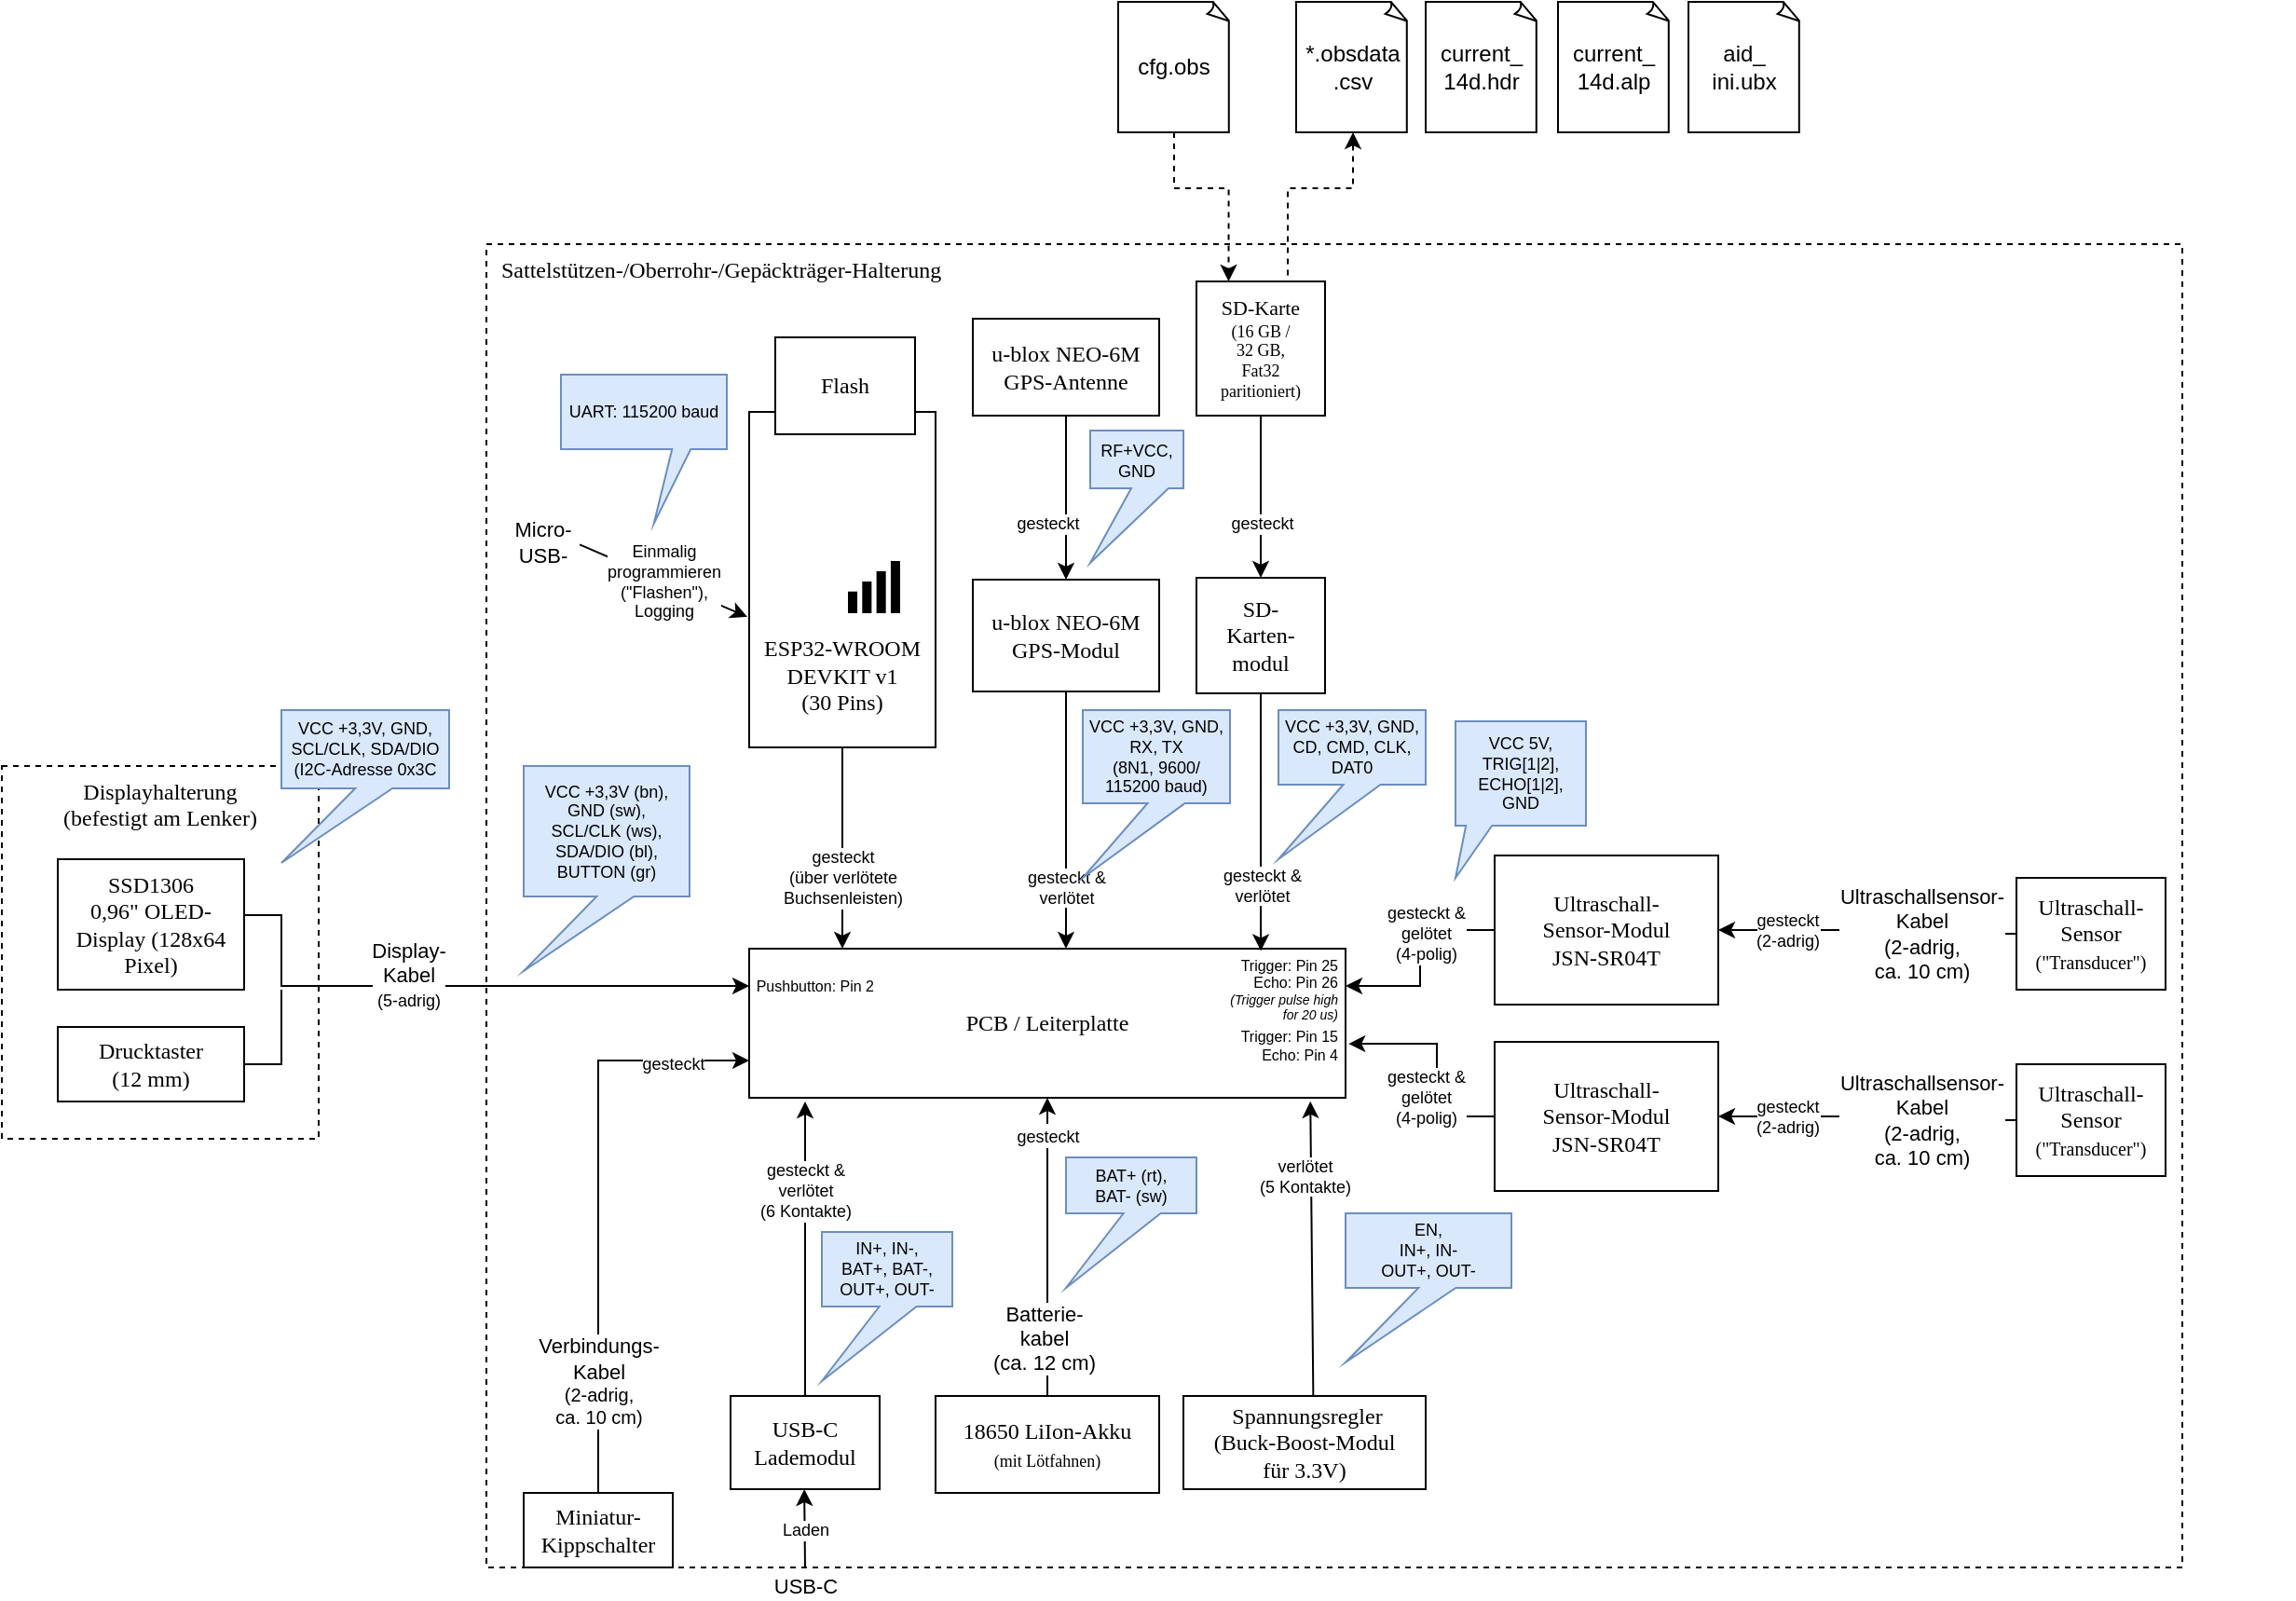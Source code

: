 <mxfile version="21.1.4" type="device">
  <diagram name="Page-1" id="099fd60b-425b-db50-ffb0-6b813814b670">
    <mxGraphModel dx="1652" dy="698" grid="1" gridSize="10" guides="1" tooltips="1" connect="1" arrows="1" fold="1" page="1" pageScale="1" pageWidth="850" pageHeight="1100" background="none" math="0" shadow="0">
      <root>
        <mxCell id="0" />
        <mxCell id="1" parent="0" />
        <mxCell id="N1MFwH7wDIW05yjoSQwV-2" value="&amp;nbsp; Sattelstützen-/Oberrohr-/Gepäckträger-Halterung" style="shape=rect;dashed=1;shadow=0;html=1;whiteSpace=wrap;rounded=0;comic=0;labelBackgroundColor=none;strokeWidth=1;fontFamily=Verdana;fontSize=12;lign=center;verticalAlign=top;align=left;" parent="1" vertex="1">
          <mxGeometry x="270" y="290" width="910" height="710" as="geometry" />
        </mxCell>
        <mxCell id="N1MFwH7wDIW05yjoSQwV-1" value="&lt;div&gt;Displayhalterung&lt;/div&gt;(befestigt am Lenker)" style="shape=rect;dashed=1;shadow=0;html=1;whiteSpace=wrap;rounded=0;comic=0;labelBackgroundColor=none;strokeWidth=1;fontFamily=Verdana;fontSize=12;lign=center;verticalAlign=top;" parent="1" vertex="1">
          <mxGeometry x="10" y="570" width="170" height="200" as="geometry" />
        </mxCell>
        <mxCell id="Hk1pOz01scGn2R-db6mu-2" value="&lt;div style=&quot;font-size: 9px;&quot;&gt;&lt;font style=&quot;font-size: 11px;&quot;&gt;SD-Karte&lt;/font&gt;&lt;br&gt;&lt;font style=&quot;font-size: 9px;&quot;&gt;(16 GB / &lt;br&gt;&lt;/font&gt;&lt;/div&gt;&lt;div style=&quot;font-size: 9px;&quot;&gt;&lt;font style=&quot;font-size: 9px;&quot;&gt;32 GB,&lt;/font&gt;&lt;/div&gt;&lt;div style=&quot;font-size: 9px;&quot;&gt;Fat32 &lt;br&gt;&lt;/div&gt;&lt;div style=&quot;font-size: 9px;&quot;&gt;paritioniert)&lt;br&gt;&lt;/div&gt;" style="shape=rect;dashed=0;shadow=0;html=1;whiteSpace=wrap;rounded=0;comic=0;labelBackgroundColor=none;strokeWidth=1;fontFamily=Verdana;fontSize=12;lign=center;" parent="1" vertex="1">
          <mxGeometry x="651" y="310" width="69" height="72" as="geometry" />
        </mxCell>
        <mxCell id="Hk1pOz01scGn2R-db6mu-3" value="&lt;div&gt;u-blox NEO-6M&lt;/div&gt;&lt;div&gt;GPS-Modul&lt;/div&gt;" style="shape=rect;dashed=0;shadow=0;html=1;whiteSpace=wrap;rounded=0;comic=0;labelBackgroundColor=none;strokeWidth=1;fontFamily=Verdana;fontSize=12;lign=center;" parent="1" vertex="1">
          <mxGeometry x="531" y="470" width="100" height="60" as="geometry" />
        </mxCell>
        <mxCell id="Hk1pOz01scGn2R-db6mu-4" value="&lt;div&gt;Ultraschall-&lt;/div&gt;&lt;div&gt;Sensor-Modul &lt;br&gt;&lt;/div&gt;&lt;div&gt;JSN-SR04T&lt;/div&gt;" style="shape=rect;dashed=0;shadow=0;html=1;whiteSpace=wrap;rounded=0;comic=0;labelBackgroundColor=none;strokeWidth=1;fontFamily=Verdana;fontSize=12;lign=center;" parent="1" vertex="1">
          <mxGeometry x="811" y="618" width="120" height="80" as="geometry" />
        </mxCell>
        <mxCell id="Hk1pOz01scGn2R-db6mu-5" value="SSD1306&lt;span class=&quot;pl-s&quot;&gt;&lt;/span&gt;&lt;div&gt;0,96&quot; OLED-Display (128x64 Pixel)&lt;br&gt;&lt;/div&gt;" style="shape=rect;dashed=0;shadow=0;html=1;whiteSpace=wrap;rounded=0;comic=0;labelBackgroundColor=none;strokeWidth=1;fontFamily=Verdana;fontSize=12;lign=center;" parent="1" vertex="1">
          <mxGeometry x="40" y="620" width="100" height="70" as="geometry" />
        </mxCell>
        <mxCell id="Hk1pOz01scGn2R-db6mu-7" value="&lt;div&gt;SD-&lt;/div&gt;&lt;div&gt;Karten-&lt;/div&gt;&lt;div&gt;modul&lt;/div&gt;" style="shape=rect;dashed=0;shadow=0;html=1;whiteSpace=wrap;rounded=0;comic=0;labelBackgroundColor=none;strokeWidth=1;fontFamily=Verdana;fontSize=12;lign=center;" parent="1" vertex="1">
          <mxGeometry x="651" y="469" width="69" height="62" as="geometry" />
        </mxCell>
        <mxCell id="Hk1pOz01scGn2R-db6mu-47" style="edgeStyle=orthogonalEdgeStyle;rounded=0;orthogonalLoop=1;jettySize=auto;html=1;entryX=0.5;entryY=1;entryDx=0;entryDy=0;fontSize=11;startArrow=none;startFill=0;endArrow=classic;endFill=1;" parent="1" source="Hk1pOz01scGn2R-db6mu-10" target="Hk1pOz01scGn2R-db6mu-15" edge="1">
          <mxGeometry relative="1" as="geometry" />
        </mxCell>
        <mxCell id="Hk1pOz01scGn2R-db6mu-48" value="&lt;font style=&quot;font-size: 9px;&quot;&gt;gesteckt&lt;/font&gt;" style="edgeLabel;html=1;align=center;verticalAlign=middle;resizable=0;points=[];fontSize=11;" parent="Hk1pOz01scGn2R-db6mu-47" vertex="1" connectable="0">
          <mxGeometry x="0.763" y="1" relative="1" as="geometry">
            <mxPoint x="1" y="1" as="offset" />
          </mxGeometry>
        </mxCell>
        <mxCell id="Hk1pOz01scGn2R-db6mu-49" value="&lt;div style=&quot;font-size: 11px;&quot;&gt;&lt;font style=&quot;font-size: 11px;&quot;&gt;Batterie-&lt;/font&gt;&lt;/div&gt;&lt;div style=&quot;font-size: 11px;&quot;&gt;&lt;font style=&quot;font-size: 11px;&quot;&gt;kabel&lt;/font&gt;&lt;br&gt;&lt;/div&gt;&lt;div style=&quot;font-size: 11px;&quot;&gt;(ca. 12 cm)&lt;/div&gt;" style="edgeLabel;html=1;align=center;verticalAlign=middle;resizable=0;points=[];fontSize=9;" parent="Hk1pOz01scGn2R-db6mu-47" vertex="1" connectable="0">
          <mxGeometry x="-0.561" y="2" relative="1" as="geometry">
            <mxPoint y="4" as="offset" />
          </mxGeometry>
        </mxCell>
        <mxCell id="Hk1pOz01scGn2R-db6mu-10" value="&lt;div&gt;18650 LiIon-Akku&lt;/div&gt;&lt;div&gt;&lt;font style=&quot;font-size: 9px;&quot;&gt;(mit Lötfahnen)&lt;/font&gt;&lt;/div&gt;" style="shape=rect;dashed=0;shadow=0;html=1;whiteSpace=wrap;rounded=0;comic=0;labelBackgroundColor=none;strokeWidth=1;fontFamily=Verdana;fontSize=12;lign=center;" parent="1" vertex="1">
          <mxGeometry x="511" y="908" width="120" height="52" as="geometry" />
        </mxCell>
        <mxCell id="Hk1pOz01scGn2R-db6mu-11" value="&lt;div&gt;&lt;div&gt;Ultraschall-&lt;/div&gt;Sensor-Modul &lt;br&gt;&lt;/div&gt;&lt;div&gt;JSN-SR04T&lt;/div&gt;" style="shape=rect;dashed=0;shadow=0;html=1;whiteSpace=wrap;rounded=0;comic=0;labelBackgroundColor=none;strokeWidth=1;fontFamily=Verdana;fontSize=12;lign=center;" parent="1" vertex="1">
          <mxGeometry x="811" y="718" width="120" height="80" as="geometry" />
        </mxCell>
        <mxCell id="Hk1pOz01scGn2R-db6mu-36" style="edgeStyle=orthogonalEdgeStyle;rounded=0;orthogonalLoop=1;jettySize=auto;html=1;entryX=0;entryY=0.75;entryDx=0;entryDy=0;fontSize=9;startArrow=none;startFill=0;endArrow=classic;endFill=1;exitX=0.5;exitY=0;exitDx=0;exitDy=0;" parent="1" source="Hk1pOz01scGn2R-db6mu-14" target="Hk1pOz01scGn2R-db6mu-15" edge="1">
          <mxGeometry relative="1" as="geometry">
            <mxPoint x="351" y="908" as="sourcePoint" />
            <Array as="points">
              <mxPoint x="330" y="728" />
            </Array>
          </mxGeometry>
        </mxCell>
        <mxCell id="Hk1pOz01scGn2R-db6mu-37" value="gesteckt" style="edgeLabel;html=1;align=center;verticalAlign=middle;resizable=0;points=[];fontSize=9;" parent="Hk1pOz01scGn2R-db6mu-36" vertex="1" connectable="0">
          <mxGeometry x="0.515" y="1" relative="1" as="geometry">
            <mxPoint x="35" y="3" as="offset" />
          </mxGeometry>
        </mxCell>
        <mxCell id="Hk1pOz01scGn2R-db6mu-38" value="&lt;div style=&quot;font-size: 11px;&quot;&gt;Verbindungs-&lt;/div&gt;&lt;div style=&quot;font-size: 11px;&quot;&gt;Kabel&lt;/div&gt;&lt;div style=&quot;font-size: 10px;&quot;&gt;&lt;font style=&quot;font-size: 10px;&quot;&gt;(2-adrig,&lt;/font&gt;&lt;/div&gt;&lt;div style=&quot;font-size: 10px;&quot;&gt;&lt;font style=&quot;font-size: 10px;&quot;&gt;ca. 10 cm)&lt;/font&gt;&lt;/div&gt;" style="edgeLabel;html=1;align=center;verticalAlign=middle;resizable=0;points=[];fontSize=11;" parent="Hk1pOz01scGn2R-db6mu-36" vertex="1" connectable="0">
          <mxGeometry x="-0.517" y="-2" relative="1" as="geometry">
            <mxPoint x="-2" y="15" as="offset" />
          </mxGeometry>
        </mxCell>
        <mxCell id="Hk1pOz01scGn2R-db6mu-12" value="&lt;div&gt;Drucktaster&lt;/div&gt;&lt;div&gt;(12 mm)&lt;br&gt;&lt;/div&gt;" style="shape=rect;dashed=0;shadow=0;html=1;whiteSpace=wrap;rounded=0;comic=0;labelBackgroundColor=none;strokeWidth=1;fontFamily=Verdana;fontSize=12;lign=center;" parent="1" vertex="1">
          <mxGeometry x="40" y="710" width="100" height="40" as="geometry" />
        </mxCell>
        <mxCell id="Hk1pOz01scGn2R-db6mu-15" value="PCB / Leiterplatte" style="shape=rect;dashed=0;shadow=0;html=1;whiteSpace=wrap;rounded=0;comic=0;labelBackgroundColor=none;strokeWidth=1;fontFamily=Verdana;fontSize=12;lign=center;verticalAlign=middle;" parent="1" vertex="1">
          <mxGeometry x="411" y="668" width="320" height="80" as="geometry" />
        </mxCell>
        <mxCell id="Hk1pOz01scGn2R-db6mu-14" value="&lt;div&gt;Miniatur-&lt;/div&gt;&lt;div&gt;Kippschalter&lt;br&gt;&lt;/div&gt;" style="shape=rect;dashed=0;shadow=0;html=1;whiteSpace=wrap;rounded=0;comic=0;labelBackgroundColor=none;strokeWidth=1;fontFamily=Verdana;fontSize=12;lign=center;" parent="1" vertex="1">
          <mxGeometry x="290" y="960" width="80" height="40" as="geometry" />
        </mxCell>
        <mxCell id="Hk1pOz01scGn2R-db6mu-1" value="ESP32-WROOM DEVKIT v1&lt;br&gt;&lt;div&gt;(30 Pins)&lt;/div&gt;&lt;div&gt;&lt;br&gt;&lt;/div&gt;" style="shape=rect;dashed=0;shadow=0;html=1;whiteSpace=wrap;rounded=0;comic=0;labelBackgroundColor=none;strokeWidth=1;fontFamily=Verdana;fontSize=12;lign=center;verticalAlign=bottom;" parent="1" vertex="1">
          <mxGeometry x="411" y="380" width="100" height="180" as="geometry" />
        </mxCell>
        <mxCell id="Hk1pOz01scGn2R-db6mu-6" value="USB-C Lademodul" style="shape=rect;dashed=0;shadow=0;html=1;whiteSpace=wrap;rounded=0;comic=0;labelBackgroundColor=none;strokeWidth=1;fontFamily=Verdana;fontSize=12;lign=center;" parent="1" vertex="1">
          <mxGeometry x="401" y="908" width="80" height="50" as="geometry" />
        </mxCell>
        <mxCell id="Hk1pOz01scGn2R-db6mu-9" value="&lt;div&gt;&amp;nbsp;Spannungsregler&lt;/div&gt;&lt;div&gt;(Buck-Boost-Modul &lt;br&gt;&lt;/div&gt;&lt;div&gt;für 3.3V)&lt;/div&gt;" style="shape=rect;dashed=0;shadow=0;html=1;whiteSpace=wrap;rounded=0;comic=0;labelBackgroundColor=none;strokeWidth=1;fontFamily=Verdana;fontSize=12;lign=center;" parent="1" vertex="1">
          <mxGeometry x="644" y="908" width="130" height="50" as="geometry" />
        </mxCell>
        <mxCell id="Hk1pOz01scGn2R-db6mu-20" value="" style="endArrow=none;startArrow=classic;html=1;rounded=0;entryX=0.5;entryY=1;entryDx=0;entryDy=0;startFill=1;endFill=0;" parent="1" target="Hk1pOz01scGn2R-db6mu-1" edge="1">
          <mxGeometry width="50" height="50" relative="1" as="geometry">
            <mxPoint x="461" y="668" as="sourcePoint" />
            <mxPoint x="591" y="698" as="targetPoint" />
          </mxGeometry>
        </mxCell>
        <mxCell id="Hk1pOz01scGn2R-db6mu-21" value="&lt;div&gt;gesteckt&lt;/div&gt;&lt;div&gt;(über verlötete &lt;br&gt;&lt;/div&gt;&lt;div&gt;Buchsenleisten)&lt;/div&gt;" style="edgeLabel;html=1;align=center;verticalAlign=middle;resizable=0;points=[];fontSize=9;" parent="Hk1pOz01scGn2R-db6mu-20" vertex="1" connectable="0">
          <mxGeometry x="0.15" y="-1" relative="1" as="geometry">
            <mxPoint x="-1" y="24" as="offset" />
          </mxGeometry>
        </mxCell>
        <mxCell id="Hk1pOz01scGn2R-db6mu-24" value="" style="endArrow=none;startArrow=classic;html=1;rounded=0;entryX=0.5;entryY=0;entryDx=0;entryDy=0;startFill=1;endFill=0;" parent="1" target="Hk1pOz01scGn2R-db6mu-6" edge="1">
          <mxGeometry width="50" height="50" relative="1" as="geometry">
            <mxPoint x="441" y="750" as="sourcePoint" />
            <mxPoint x="561" y="638" as="targetPoint" />
          </mxGeometry>
        </mxCell>
        <mxCell id="Hk1pOz01scGn2R-db6mu-25" value="&lt;div style=&quot;font-size: 9px;&quot;&gt;gesteckt &amp;amp;&lt;/div&gt;&lt;div style=&quot;font-size: 9px;&quot;&gt;verlötet&lt;br style=&quot;font-size: 9px;&quot;&gt;&lt;/div&gt;&lt;div&gt;(6 Kontakte)&lt;br&gt;&lt;/div&gt;" style="edgeLabel;html=1;align=center;verticalAlign=middle;resizable=0;points=[];fontSize=9;" parent="Hk1pOz01scGn2R-db6mu-24" vertex="1" connectable="0">
          <mxGeometry x="0.15" y="-1" relative="1" as="geometry">
            <mxPoint x="1" y="-43" as="offset" />
          </mxGeometry>
        </mxCell>
        <mxCell id="Hk1pOz01scGn2R-db6mu-26" value="" style="endArrow=none;startArrow=classic;html=1;rounded=0;startFill=1;endFill=0;entryX=0.536;entryY=0.006;entryDx=0;entryDy=0;entryPerimeter=0;exitX=0.941;exitY=1.024;exitDx=0;exitDy=0;exitPerimeter=0;" parent="1" source="Hk1pOz01scGn2R-db6mu-15" target="Hk1pOz01scGn2R-db6mu-9" edge="1">
          <mxGeometry width="50" height="50" relative="1" as="geometry">
            <mxPoint x="651" y="748" as="sourcePoint" />
            <mxPoint x="612" y="788" as="targetPoint" />
          </mxGeometry>
        </mxCell>
        <mxCell id="Hk1pOz01scGn2R-db6mu-27" value="&lt;div style=&quot;font-size: 9px;&quot;&gt;verlötet&lt;br style=&quot;font-size: 9px;&quot;&gt;&lt;/div&gt;&lt;div&gt;(5 Kontakte)&lt;br&gt;&lt;/div&gt;" style="edgeLabel;html=1;align=center;verticalAlign=middle;resizable=0;points=[];fontSize=9;" parent="Hk1pOz01scGn2R-db6mu-26" vertex="1" connectable="0">
          <mxGeometry x="0.15" y="-1" relative="1" as="geometry">
            <mxPoint x="-3" y="-51" as="offset" />
          </mxGeometry>
        </mxCell>
        <mxCell id="Hk1pOz01scGn2R-db6mu-28" value="" style="endArrow=none;startArrow=classic;html=1;rounded=0;entryX=0;entryY=0.5;entryDx=0;entryDy=0;startFill=1;endFill=0;exitX=1.005;exitY=0.638;exitDx=0;exitDy=0;edgeStyle=orthogonalEdgeStyle;exitPerimeter=0;" parent="1" source="Hk1pOz01scGn2R-db6mu-15" target="Hk1pOz01scGn2R-db6mu-11" edge="1">
          <mxGeometry width="50" height="50" relative="1" as="geometry">
            <mxPoint x="561" y="678" as="sourcePoint" />
            <mxPoint x="561" y="638" as="targetPoint" />
            <Array as="points">
              <mxPoint x="780" y="719" />
              <mxPoint x="780" y="758" />
            </Array>
          </mxGeometry>
        </mxCell>
        <mxCell id="Hk1pOz01scGn2R-db6mu-29" value="&lt;div&gt;gesteckt &amp;amp;&lt;/div&gt;gelötet&lt;br&gt;(4-polig)" style="edgeLabel;html=1;align=center;verticalAlign=middle;resizable=0;points=[];fontSize=9;" parent="Hk1pOz01scGn2R-db6mu-28" vertex="1" connectable="0">
          <mxGeometry x="0.15" y="-1" relative="1" as="geometry">
            <mxPoint x="-5" y="9" as="offset" />
          </mxGeometry>
        </mxCell>
        <mxCell id="Hk1pOz01scGn2R-db6mu-30" value="" style="endArrow=none;startArrow=classic;html=1;rounded=0;startFill=1;endFill=0;exitX=1;exitY=0.25;exitDx=0;exitDy=0;entryX=0;entryY=0.5;entryDx=0;entryDy=0;edgeStyle=orthogonalEdgeStyle;" parent="1" source="Hk1pOz01scGn2R-db6mu-15" target="Hk1pOz01scGn2R-db6mu-4" edge="1">
          <mxGeometry width="50" height="50" relative="1" as="geometry">
            <mxPoint x="421" y="718" as="sourcePoint" />
            <mxPoint x="341" y="718" as="targetPoint" />
          </mxGeometry>
        </mxCell>
        <mxCell id="Hk1pOz01scGn2R-db6mu-31" value="&lt;div&gt;gesteckt &amp;amp;&lt;/div&gt;&lt;div&gt;gelötet&lt;br&gt;&lt;/div&gt;(4-polig)" style="edgeLabel;html=1;align=center;verticalAlign=middle;resizable=0;points=[];fontSize=9;" parent="Hk1pOz01scGn2R-db6mu-30" vertex="1" connectable="0">
          <mxGeometry x="0.15" y="-1" relative="1" as="geometry">
            <mxPoint x="2" y="-5" as="offset" />
          </mxGeometry>
        </mxCell>
        <mxCell id="Hk1pOz01scGn2R-db6mu-32" value="" style="endArrow=none;startArrow=classic;html=1;rounded=0;entryX=0.5;entryY=1;entryDx=0;entryDy=0;startFill=1;endFill=0;exitX=0.858;exitY=0.015;exitDx=0;exitDy=0;exitPerimeter=0;" parent="1" source="Hk1pOz01scGn2R-db6mu-15" target="Hk1pOz01scGn2R-db6mu-7" edge="1">
          <mxGeometry width="50" height="50" relative="1" as="geometry">
            <mxPoint x="691" y="668" as="sourcePoint" />
            <mxPoint x="469" y="798" as="targetPoint" />
          </mxGeometry>
        </mxCell>
        <mxCell id="Hk1pOz01scGn2R-db6mu-33" value="&lt;div style=&quot;font-size: 9px;&quot;&gt;gesteckt &amp;amp;&lt;/div&gt;&lt;div style=&quot;font-size: 9px;&quot;&gt;verlötet&lt;br style=&quot;font-size: 9px;&quot;&gt;&lt;/div&gt;" style="edgeLabel;html=1;align=center;verticalAlign=middle;resizable=0;points=[];fontSize=9;" parent="Hk1pOz01scGn2R-db6mu-32" vertex="1" connectable="0">
          <mxGeometry x="0.15" y="-1" relative="1" as="geometry">
            <mxPoint x="-1" y="44" as="offset" />
          </mxGeometry>
        </mxCell>
        <mxCell id="Hk1pOz01scGn2R-db6mu-34" value="" style="endArrow=none;startArrow=classic;html=1;rounded=0;entryX=0.5;entryY=1;entryDx=0;entryDy=0;startFill=1;endFill=0;" parent="1" target="Hk1pOz01scGn2R-db6mu-3" edge="1">
          <mxGeometry width="50" height="50" relative="1" as="geometry">
            <mxPoint x="581" y="668" as="sourcePoint" />
            <mxPoint x="701" y="638" as="targetPoint" />
          </mxGeometry>
        </mxCell>
        <mxCell id="Hk1pOz01scGn2R-db6mu-35" value="&lt;div style=&quot;font-size: 9px;&quot;&gt;gesteckt &amp;amp;&lt;/div&gt;&lt;div style=&quot;font-size: 9px;&quot;&gt;verlötet&lt;br style=&quot;font-size: 9px;&quot;&gt;&lt;/div&gt;" style="edgeLabel;html=1;align=center;verticalAlign=middle;resizable=0;points=[];fontSize=9;" parent="Hk1pOz01scGn2R-db6mu-34" vertex="1" connectable="0">
          <mxGeometry x="0.15" y="-1" relative="1" as="geometry">
            <mxPoint x="-1" y="46" as="offset" />
          </mxGeometry>
        </mxCell>
        <mxCell id="Hk1pOz01scGn2R-db6mu-39" value="&lt;div&gt;Ultraschall-&lt;/div&gt;&lt;div&gt;Sensor&lt;/div&gt;&lt;div&gt;&lt;font style=&quot;font-size: 10px;&quot;&gt;(&quot;Transducer&quot;)&lt;/font&gt;&lt;br&gt;&lt;/div&gt;" style="shape=rect;dashed=0;shadow=0;html=1;whiteSpace=wrap;rounded=0;comic=0;labelBackgroundColor=none;strokeWidth=1;fontFamily=Verdana;fontSize=12;lign=center;" parent="1" vertex="1">
          <mxGeometry x="1091" y="630" width="80" height="60" as="geometry" />
        </mxCell>
        <mxCell id="Hk1pOz01scGn2R-db6mu-40" value="&lt;div&gt;Ultraschall-&lt;/div&gt;&lt;div&gt;Sensor&lt;/div&gt;&lt;div&gt;&lt;font style=&quot;font-size: 10px;&quot;&gt;(&quot;Transducer&quot;)&lt;/font&gt;&lt;br&gt;&lt;/div&gt;" style="shape=rect;dashed=0;shadow=0;html=1;whiteSpace=wrap;rounded=0;comic=0;labelBackgroundColor=none;strokeWidth=1;fontFamily=Verdana;fontSize=12;lign=center;" parent="1" vertex="1">
          <mxGeometry x="1091" y="730" width="80" height="60" as="geometry" />
        </mxCell>
        <mxCell id="Hk1pOz01scGn2R-db6mu-41" style="edgeStyle=orthogonalEdgeStyle;rounded=0;orthogonalLoop=1;jettySize=auto;html=1;fontSize=9;startArrow=none;startFill=0;endArrow=classic;endFill=1;exitX=0;exitY=0.5;exitDx=0;exitDy=0;entryX=1;entryY=0.5;entryDx=0;entryDy=0;" parent="1" source="Hk1pOz01scGn2R-db6mu-40" target="Hk1pOz01scGn2R-db6mu-11" edge="1">
          <mxGeometry relative="1" as="geometry">
            <mxPoint x="961" y="827.62" as="sourcePoint" />
            <mxPoint x="971" y="778" as="targetPoint" />
          </mxGeometry>
        </mxCell>
        <mxCell id="Hk1pOz01scGn2R-db6mu-42" value="gesteckt&lt;br&gt;(2-adrig)" style="edgeLabel;html=1;align=center;verticalAlign=middle;resizable=0;points=[];fontSize=9;" parent="Hk1pOz01scGn2R-db6mu-41" vertex="1" connectable="0">
          <mxGeometry x="0.515" y="1" relative="1" as="geometry">
            <mxPoint x="-3" y="-1" as="offset" />
          </mxGeometry>
        </mxCell>
        <mxCell id="Hk1pOz01scGn2R-db6mu-43" value="&lt;div style=&quot;font-size: 11px;&quot;&gt;Ultraschallsensor-&lt;/div&gt;&lt;div style=&quot;font-size: 11px;&quot;&gt;Kabel&lt;br&gt;(2-adrig,&lt;/div&gt;&lt;div style=&quot;font-size: 11px;&quot;&gt;ca. 10 cm)&lt;/div&gt;" style="edgeLabel;html=1;align=center;verticalAlign=middle;resizable=0;points=[];fontSize=11;" parent="Hk1pOz01scGn2R-db6mu-41" vertex="1" connectable="0">
          <mxGeometry x="-0.517" y="-2" relative="1" as="geometry">
            <mxPoint x="-12" y="2" as="offset" />
          </mxGeometry>
        </mxCell>
        <mxCell id="Hk1pOz01scGn2R-db6mu-44" style="edgeStyle=orthogonalEdgeStyle;rounded=0;orthogonalLoop=1;jettySize=auto;html=1;fontSize=9;startArrow=none;startFill=0;endArrow=classic;endFill=1;exitX=0;exitY=0.5;exitDx=0;exitDy=0;entryX=1;entryY=0.5;entryDx=0;entryDy=0;" parent="1" source="Hk1pOz01scGn2R-db6mu-39" target="Hk1pOz01scGn2R-db6mu-4" edge="1">
          <mxGeometry relative="1" as="geometry">
            <mxPoint x="1101" y="768" as="sourcePoint" />
            <mxPoint x="941" y="768" as="targetPoint" />
          </mxGeometry>
        </mxCell>
        <mxCell id="Hk1pOz01scGn2R-db6mu-45" value="&lt;div&gt;gesteckt&lt;/div&gt;(2-adrig)" style="edgeLabel;html=1;align=center;verticalAlign=middle;resizable=0;points=[];fontSize=9;" parent="Hk1pOz01scGn2R-db6mu-44" vertex="1" connectable="0">
          <mxGeometry x="0.515" y="1" relative="1" as="geometry">
            <mxPoint x="-3" y="-1" as="offset" />
          </mxGeometry>
        </mxCell>
        <mxCell id="Hk1pOz01scGn2R-db6mu-46" value="&lt;div style=&quot;font-size: 11px;&quot;&gt;Ultraschallsensor-&lt;/div&gt;&lt;div style=&quot;font-size: 11px;&quot;&gt;Kabel&lt;br&gt;(2-adrig,&lt;/div&gt;&lt;div style=&quot;font-size: 11px;&quot;&gt;ca. 10 cm)&lt;br&gt;&lt;/div&gt;" style="edgeLabel;html=1;align=center;verticalAlign=middle;resizable=0;points=[];fontSize=11;" parent="Hk1pOz01scGn2R-db6mu-44" vertex="1" connectable="0">
          <mxGeometry x="-0.517" y="-2" relative="1" as="geometry">
            <mxPoint x="-12" y="2" as="offset" />
          </mxGeometry>
        </mxCell>
        <mxCell id="Hk1pOz01scGn2R-db6mu-50" style="edgeStyle=orthogonalEdgeStyle;rounded=0;orthogonalLoop=1;jettySize=auto;html=1;entryX=0;entryY=0.25;entryDx=0;entryDy=0;fontSize=9;startArrow=none;startFill=0;endArrow=classic;endFill=1;" parent="1" source="Hk1pOz01scGn2R-db6mu-5" target="Hk1pOz01scGn2R-db6mu-15" edge="1">
          <mxGeometry relative="1" as="geometry">
            <mxPoint x="230" y="930" as="sourcePoint" />
            <mxPoint x="290" y="750" as="targetPoint" />
            <Array as="points">
              <mxPoint x="160" y="650" />
              <mxPoint x="160" y="688" />
            </Array>
          </mxGeometry>
        </mxCell>
        <mxCell id="Hk1pOz01scGn2R-db6mu-52" value="&lt;div style=&quot;font-size: 11px;&quot;&gt;Display-&lt;/div&gt;&lt;div style=&quot;font-size: 11px;&quot;&gt;Kabel&lt;/div&gt;&lt;div&gt;&lt;font style=&quot;font-size: 9px;&quot;&gt;(5-adrig)&lt;/font&gt;&lt;br&gt;&lt;/div&gt;" style="edgeLabel;html=1;align=center;verticalAlign=middle;resizable=0;points=[];fontSize=11;" parent="Hk1pOz01scGn2R-db6mu-50" vertex="1" connectable="0">
          <mxGeometry x="-0.517" y="-2" relative="1" as="geometry">
            <mxPoint x="51" y="-8" as="offset" />
          </mxGeometry>
        </mxCell>
        <mxCell id="Hk1pOz01scGn2R-db6mu-53" style="edgeStyle=orthogonalEdgeStyle;rounded=0;orthogonalLoop=1;jettySize=auto;html=1;fontSize=9;startArrow=none;startFill=0;endArrow=none;endFill=0;exitX=1;exitY=0.5;exitDx=0;exitDy=0;" parent="1" source="Hk1pOz01scGn2R-db6mu-12" edge="1">
          <mxGeometry relative="1" as="geometry">
            <mxPoint x="150" y="660" as="sourcePoint" />
            <mxPoint x="160" y="690" as="targetPoint" />
            <Array as="points">
              <mxPoint x="160" y="730" />
              <mxPoint x="160" y="700" />
            </Array>
          </mxGeometry>
        </mxCell>
        <mxCell id="N1MFwH7wDIW05yjoSQwV-4" value="&lt;div&gt;&lt;div&gt;u-blox NEO-6M&lt;/div&gt;&lt;/div&gt;&lt;div&gt;GPS-Antenne&lt;/div&gt;" style="shape=rect;dashed=0;shadow=0;html=1;whiteSpace=wrap;rounded=0;comic=0;labelBackgroundColor=none;strokeWidth=1;fontFamily=Verdana;fontSize=12;lign=center;" parent="1" vertex="1">
          <mxGeometry x="531" y="330" width="100" height="52" as="geometry" />
        </mxCell>
        <mxCell id="N1MFwH7wDIW05yjoSQwV-5" value="" style="endArrow=none;startArrow=classic;html=1;rounded=0;entryX=0.5;entryY=1;entryDx=0;entryDy=0;startFill=1;endFill=0;" parent="1" source="Hk1pOz01scGn2R-db6mu-3" target="N1MFwH7wDIW05yjoSQwV-4" edge="1">
          <mxGeometry width="50" height="50" relative="1" as="geometry">
            <mxPoint x="591" y="630" as="sourcePoint" />
            <mxPoint x="591" y="570" as="targetPoint" />
          </mxGeometry>
        </mxCell>
        <mxCell id="N1MFwH7wDIW05yjoSQwV-6" value="&lt;div style=&quot;font-size: 9px;&quot;&gt;gesteckt&lt;/div&gt;" style="edgeLabel;html=1;align=center;verticalAlign=middle;resizable=0;points=[];fontSize=9;" parent="N1MFwH7wDIW05yjoSQwV-5" vertex="1" connectable="0">
          <mxGeometry x="0.15" y="-1" relative="1" as="geometry">
            <mxPoint x="-11" y="20" as="offset" />
          </mxGeometry>
        </mxCell>
        <mxCell id="N1MFwH7wDIW05yjoSQwV-7" value="" style="endArrow=none;startArrow=classic;html=1;rounded=0;startFill=1;endFill=0;exitX=0.5;exitY=0;exitDx=0;exitDy=0;entryX=0.5;entryY=1;entryDx=0;entryDy=0;" parent="1" source="Hk1pOz01scGn2R-db6mu-7" target="Hk1pOz01scGn2R-db6mu-2" edge="1">
          <mxGeometry width="50" height="50" relative="1" as="geometry">
            <mxPoint x="591" y="490" as="sourcePoint" />
            <mxPoint x="591" y="442" as="targetPoint" />
          </mxGeometry>
        </mxCell>
        <mxCell id="N1MFwH7wDIW05yjoSQwV-8" value="&lt;div style=&quot;font-size: 9px;&quot;&gt;gesteckt&lt;/div&gt;" style="edgeLabel;html=1;align=center;verticalAlign=middle;resizable=0;points=[];fontSize=9;" parent="N1MFwH7wDIW05yjoSQwV-7" vertex="1" connectable="0">
          <mxGeometry x="0.15" y="-1" relative="1" as="geometry">
            <mxPoint x="-1" y="21" as="offset" />
          </mxGeometry>
        </mxCell>
        <mxCell id="N1MFwH7wDIW05yjoSQwV-9" value="&lt;div&gt;VCC 5V,&lt;/div&gt;&lt;div&gt;TRIG[1|2], ECHO[1|2], &lt;br&gt;&lt;/div&gt;&lt;div&gt;GND&lt;/div&gt;" style="shape=callout;html=1;perimeter=calloutPerimeter;rotation=0;position2=0;base=14;size=28;position=0.08;fillColor=#dae8fc;strokeColor=#6c8ebf;whiteSpace=wrap;fontSize=9;" parent="1" vertex="1">
          <mxGeometry x="790" y="546" width="70" height="84" as="geometry" />
        </mxCell>
        <mxCell id="N1MFwH7wDIW05yjoSQwV-10" value="&lt;div&gt;EN,&lt;/div&gt;&lt;div&gt;IN+, IN-&lt;/div&gt;&lt;div&gt;OUT+, OUT-&lt;br&gt;&lt;/div&gt;" style="shape=callout;html=1;perimeter=calloutPerimeter;rotation=0;position2=0;base=20;size=40;position=0.44;fillColor=#dae8fc;strokeColor=#6c8ebf;whiteSpace=wrap;fontSize=9;verticalAlign=middle;" parent="1" vertex="1">
          <mxGeometry x="731" y="810" width="89" height="80" as="geometry" />
        </mxCell>
        <mxCell id="N1MFwH7wDIW05yjoSQwV-11" value="&lt;div&gt;BAT+ (rt),&lt;/div&gt;&lt;div&gt;BAT- (sw)&lt;br&gt;&lt;/div&gt;" style="shape=callout;html=1;perimeter=calloutPerimeter;rotation=0;position2=0;base=20;size=40;position=0.44;fillColor=#dae8fc;strokeColor=#6c8ebf;whiteSpace=wrap;fontSize=9;verticalAlign=middle;" parent="1" vertex="1">
          <mxGeometry x="581" y="780" width="70" height="70" as="geometry" />
        </mxCell>
        <mxCell id="N1MFwH7wDIW05yjoSQwV-12" value="&lt;div&gt;IN+, IN-,&lt;/div&gt;&lt;div&gt;BAT+, BAT-,&lt;/div&gt;&lt;div&gt;OUT+, OUT-&lt;br&gt;&lt;/div&gt;" style="shape=callout;html=1;perimeter=calloutPerimeter;rotation=0;position2=0;base=20;size=40;position=0.44;fillColor=#dae8fc;strokeColor=#6c8ebf;whiteSpace=wrap;fontSize=9;verticalAlign=middle;" parent="1" vertex="1">
          <mxGeometry x="450" y="820" width="70" height="80" as="geometry" />
        </mxCell>
        <mxCell id="N1MFwH7wDIW05yjoSQwV-13" value="&lt;div&gt;VCC +3,3V, GND,&lt;/div&gt;&lt;div&gt;CD, CMD, CLK, DAT0&lt;br&gt;&lt;/div&gt;" style="shape=callout;html=1;perimeter=calloutPerimeter;rotation=0;position2=0;base=20;size=40;position=0.44;fillColor=#dae8fc;strokeColor=#6c8ebf;whiteSpace=wrap;fontSize=9;verticalAlign=middle;" parent="1" vertex="1">
          <mxGeometry x="695" y="540" width="79" height="80" as="geometry" />
        </mxCell>
        <mxCell id="N1MFwH7wDIW05yjoSQwV-14" value="&lt;div&gt;VCC +3,3V, GND,&lt;/div&gt;&lt;div&gt;RX, TX&lt;/div&gt;&lt;div&gt;(8N1, 9600/&lt;/div&gt;&lt;div&gt;115200 baud)&lt;br&gt;&lt;/div&gt;" style="shape=callout;html=1;perimeter=calloutPerimeter;rotation=0;position2=0;base=20;size=40;position=0.44;fillColor=#dae8fc;strokeColor=#6c8ebf;whiteSpace=wrap;fontSize=9;verticalAlign=middle;" parent="1" vertex="1">
          <mxGeometry x="590" y="540" width="79" height="90" as="geometry" />
        </mxCell>
        <mxCell id="N1MFwH7wDIW05yjoSQwV-15" value="&lt;div&gt;VCC +3,3V (bn), GND (sw),&lt;/div&gt;&lt;div&gt;SCL/CLK (ws), &lt;br&gt;&lt;/div&gt;&lt;div&gt;SDA/DIO (bl), &lt;br&gt;&lt;/div&gt;&lt;div&gt;BUTTON (gr)&lt;br&gt;&lt;/div&gt;" style="shape=callout;html=1;perimeter=calloutPerimeter;rotation=0;position2=0;base=20;size=40;position=0.44;fillColor=#dae8fc;strokeColor=#6c8ebf;whiteSpace=wrap;fontSize=9;verticalAlign=middle;" parent="1" vertex="1">
          <mxGeometry x="290" y="570" width="89" height="110" as="geometry" />
        </mxCell>
        <mxCell id="N1MFwH7wDIW05yjoSQwV-16" value="" style="endArrow=none;startArrow=classic;html=1;rounded=0;startFill=1;endFill=0;" parent="1" edge="1">
          <mxGeometry width="50" height="50" relative="1" as="geometry">
            <mxPoint x="440.57" y="958" as="sourcePoint" />
            <mxPoint x="441" y="1000" as="targetPoint" />
          </mxGeometry>
        </mxCell>
        <mxCell id="N1MFwH7wDIW05yjoSQwV-17" value="USB-C" style="edgeLabel;html=1;align=center;verticalAlign=middle;resizable=0;points=[];fontSize=11;" parent="N1MFwH7wDIW05yjoSQwV-16" vertex="1" connectable="0">
          <mxGeometry x="0.15" y="-1" relative="1" as="geometry">
            <mxPoint x="1" y="28" as="offset" />
          </mxGeometry>
        </mxCell>
        <mxCell id="N1MFwH7wDIW05yjoSQwV-22" value="Laden" style="edgeLabel;html=1;align=center;verticalAlign=middle;resizable=0;points=[];fontSize=9;" parent="N1MFwH7wDIW05yjoSQwV-16" vertex="1" connectable="0">
          <mxGeometry x="0.014" relative="1" as="geometry">
            <mxPoint as="offset" />
          </mxGeometry>
        </mxCell>
        <mxCell id="N1MFwH7wDIW05yjoSQwV-18" value="" style="shape=image;html=1;verticalAlign=top;verticalLabelPosition=bottom;labelBackgroundColor=#ffffff;imageAspect=0;aspect=fixed;image=https://cdn1.iconfinder.com/data/icons/100-basic-for-user-interface/32/51-bluetooth-128.png" parent="1" vertex="1">
          <mxGeometry x="425" y="460" width="28" height="28" as="geometry" />
        </mxCell>
        <mxCell id="N1MFwH7wDIW05yjoSQwV-19" value="" style="points=[[0,0.58,0],[0.09,0.58,0],[0.36,0.39,0],[0.64,0.195,0],[0.91,0,0],[1,0,0],[1,0.25,0],[1,0.5,0],[1,0.75,0],[1,1,0],[0,1,0],[0.09,1,0],[0.36,1,0],[0.64,1,0],[0.91,1,0],[0,0.79,0]];verticalLabelPosition=bottom;sketch=0;html=1;verticalAlign=top;aspect=fixed;align=center;pointerEvents=1;shape=mxgraph.cisco19.wifi_indicator;fillColor=#000000;strokeColor=none;" parent="1" vertex="1">
          <mxGeometry x="464" y="460" width="28" height="28" as="geometry" />
        </mxCell>
        <mxCell id="N1MFwH7wDIW05yjoSQwV-21" style="edgeStyle=orthogonalEdgeStyle;rounded=0;orthogonalLoop=1;jettySize=auto;html=1;dashed=1;entryX=0.25;entryY=0;entryDx=0;entryDy=0;" parent="1" source="N1MFwH7wDIW05yjoSQwV-20" target="Hk1pOz01scGn2R-db6mu-2" edge="1">
          <mxGeometry relative="1" as="geometry">
            <Array as="points">
              <mxPoint x="639" y="260" />
              <mxPoint x="668" y="260" />
            </Array>
          </mxGeometry>
        </mxCell>
        <mxCell id="N1MFwH7wDIW05yjoSQwV-20" value="cfg.obs" style="whiteSpace=wrap;html=1;shape=mxgraph.basic.document" parent="1" vertex="1">
          <mxGeometry x="609" y="160" width="60" height="70" as="geometry" />
        </mxCell>
        <mxCell id="N1MFwH7wDIW05yjoSQwV-23" value="" style="endArrow=none;startArrow=classic;html=1;rounded=0;startFill=1;endFill=0;entryX=0.055;entryY=0.227;entryDx=0;entryDy=0;entryPerimeter=0;" parent="1" target="N1MFwH7wDIW05yjoSQwV-2" edge="1">
          <mxGeometry width="50" height="50" relative="1" as="geometry">
            <mxPoint x="410" y="490" as="sourcePoint" />
            <mxPoint x="339.51" y="491.18" as="targetPoint" />
          </mxGeometry>
        </mxCell>
        <mxCell id="N1MFwH7wDIW05yjoSQwV-24" value="&lt;div&gt;Micro-&lt;/div&gt;&lt;div&gt;USB-&lt;/div&gt;" style="edgeLabel;html=1;align=center;verticalAlign=middle;resizable=0;points=[];fontSize=11;" parent="N1MFwH7wDIW05yjoSQwV-23" vertex="1" connectable="0">
          <mxGeometry x="0.15" y="-1" relative="1" as="geometry">
            <mxPoint x="-59" y="-17" as="offset" />
          </mxGeometry>
        </mxCell>
        <mxCell id="N1MFwH7wDIW05yjoSQwV-25" value="&lt;div&gt;Einmalig &lt;br&gt;&lt;/div&gt;&lt;div&gt;programmieren&lt;/div&gt;&lt;div&gt;(&quot;Flashen&quot;),&lt;/div&gt;&lt;div&gt;Logging&lt;br&gt;&lt;/div&gt;" style="edgeLabel;html=1;align=center;verticalAlign=middle;resizable=0;points=[];fontSize=9;" parent="N1MFwH7wDIW05yjoSQwV-23" vertex="1" connectable="0">
          <mxGeometry x="0.014" relative="1" as="geometry">
            <mxPoint as="offset" />
          </mxGeometry>
        </mxCell>
        <mxCell id="N1MFwH7wDIW05yjoSQwV-26" value="Flash" style="shape=rect;dashed=0;shadow=0;html=1;whiteSpace=wrap;rounded=0;comic=0;labelBackgroundColor=none;strokeWidth=1;fontFamily=Verdana;fontSize=12;lign=center;" parent="1" vertex="1">
          <mxGeometry x="425" y="340" width="75" height="52" as="geometry" />
        </mxCell>
        <mxCell id="N1MFwH7wDIW05yjoSQwV-27" value="&lt;div&gt;VCC +3,3V, GND,&lt;/div&gt;&lt;div&gt;SCL/CLK, SDA/DIO&lt;br&gt;&lt;/div&gt;&lt;div&gt;(I2C-Adresse 0x3C&lt;br&gt;&lt;/div&gt;" style="shape=callout;html=1;perimeter=calloutPerimeter;rotation=0;position2=0;base=20;size=40;position=0.44;fillColor=#dae8fc;strokeColor=#6c8ebf;whiteSpace=wrap;fontSize=9;verticalAlign=middle;" parent="1" vertex="1">
          <mxGeometry x="160" y="540" width="90" height="82" as="geometry" />
        </mxCell>
        <mxCell id="N1MFwH7wDIW05yjoSQwV-28" value="&lt;div&gt;*.obsdata&lt;/div&gt;&lt;div&gt;.csv&lt;/div&gt;" style="whiteSpace=wrap;html=1;shape=mxgraph.basic.document" parent="1" vertex="1">
          <mxGeometry x="704.5" y="160" width="60" height="70" as="geometry" />
        </mxCell>
        <mxCell id="N1MFwH7wDIW05yjoSQwV-29" style="edgeStyle=orthogonalEdgeStyle;rounded=0;orthogonalLoop=1;jettySize=auto;html=1;dashed=1;entryX=0.5;entryY=1;entryDx=0;entryDy=0;entryPerimeter=0;exitX=0.75;exitY=0;exitDx=0;exitDy=0;" parent="1" source="Hk1pOz01scGn2R-db6mu-2" target="N1MFwH7wDIW05yjoSQwV-28" edge="1">
          <mxGeometry relative="1" as="geometry">
            <mxPoint x="690" y="310" as="sourcePoint" />
            <mxPoint x="696" y="320" as="targetPoint" />
            <Array as="points">
              <mxPoint x="700" y="310" />
              <mxPoint x="700" y="260" />
              <mxPoint x="735" y="260" />
              <mxPoint x="735" y="230" />
            </Array>
          </mxGeometry>
        </mxCell>
        <mxCell id="N1MFwH7wDIW05yjoSQwV-31" value="" style="shape=image;html=1;verticalAlign=top;verticalLabelPosition=bottom;labelBackgroundColor=#ffffff;imageAspect=0;aspect=fixed;image=https://cdn1.iconfinder.com/data/icons/ui-essential-17/32/UI_Essential_Outline_1_essential-app-ui-sound-speaker-128.png" parent="1" vertex="1">
          <mxGeometry x="1180" y="628" width="60" height="60" as="geometry" />
        </mxCell>
        <mxCell id="N1MFwH7wDIW05yjoSQwV-32" value="" style="shape=image;html=1;verticalAlign=top;verticalLabelPosition=bottom;labelBackgroundColor=#ffffff;imageAspect=0;aspect=fixed;image=https://cdn1.iconfinder.com/data/icons/ui-essential-17/32/UI_Essential_Outline_1_essential-app-ui-sound-speaker-128.png" parent="1" vertex="1">
          <mxGeometry x="1180" y="730" width="60" height="60" as="geometry" />
        </mxCell>
        <mxCell id="HCOL6E0W3FOlKlmn1bX5-1" value="&lt;div&gt;current_&lt;/div&gt;&lt;div&gt;14d.hdr&lt;/div&gt;" style="whiteSpace=wrap;html=1;shape=mxgraph.basic.document" parent="1" vertex="1">
          <mxGeometry x="774" y="160" width="60" height="70" as="geometry" />
        </mxCell>
        <mxCell id="HCOL6E0W3FOlKlmn1bX5-2" value="&lt;div&gt;current_&lt;/div&gt;&lt;div&gt;14d.alp&lt;/div&gt;" style="whiteSpace=wrap;html=1;shape=mxgraph.basic.document" parent="1" vertex="1">
          <mxGeometry x="845" y="160" width="60" height="70" as="geometry" />
        </mxCell>
        <mxCell id="HCOL6E0W3FOlKlmn1bX5-3" value="&lt;div&gt;aid_&lt;/div&gt;&lt;div&gt;ini.ubx&lt;br&gt;&lt;/div&gt;" style="whiteSpace=wrap;html=1;shape=mxgraph.basic.document" parent="1" vertex="1">
          <mxGeometry x="915" y="160" width="60" height="70" as="geometry" />
        </mxCell>
        <mxCell id="HCOL6E0W3FOlKlmn1bX5-4" value="&lt;div&gt;RF+VCC,&lt;/div&gt;&lt;div&gt;GND&lt;br&gt;&lt;/div&gt;" style="shape=callout;html=1;perimeter=calloutPerimeter;rotation=0;position2=0;base=20;size=40;position=0.44;fillColor=#dae8fc;strokeColor=#6c8ebf;whiteSpace=wrap;fontSize=9;verticalAlign=middle;" parent="1" vertex="1">
          <mxGeometry x="594" y="390" width="50" height="71" as="geometry" />
        </mxCell>
        <mxCell id="bfbdq1xp3CbdMqDHY5hA-1" value="UART: 115200 baud" style="shape=callout;html=1;perimeter=calloutPerimeter;rotation=0;position2=0.56;base=10;size=40;position=0.67;fillColor=#dae8fc;strokeColor=#6c8ebf;whiteSpace=wrap;fontSize=9;verticalAlign=middle;" parent="1" vertex="1">
          <mxGeometry x="310" y="360" width="89" height="80" as="geometry" />
        </mxCell>
        <mxCell id="PNa_Bb9jENGRPOMrYQWL-1" value="&lt;div style=&quot;font-size: 8px;&quot;&gt;Trigger: Pin 25&lt;/div&gt;&lt;div style=&quot;font-size: 8px;&quot;&gt;Echo: Pin 26&lt;/div&gt;&lt;div style=&quot;font-size: 7px;&quot;&gt;&lt;i&gt;(Trigger pulse high for 20 us)&lt;/i&gt;&lt;br style=&quot;font-size: 8px;&quot;&gt;&lt;/div&gt;" style="text;html=1;strokeColor=none;fillColor=none;align=right;verticalAlign=middle;whiteSpace=wrap;rounded=0;fontSize=8;" parent="1" vertex="1">
          <mxGeometry x="669" y="680" width="60" height="20" as="geometry" />
        </mxCell>
        <mxCell id="PNa_Bb9jENGRPOMrYQWL-2" value="&lt;div style=&quot;font-size: 8px;&quot;&gt;Trigger: Pin 15&lt;/div&gt;&lt;div style=&quot;font-size: 8px;&quot;&gt;Echo: Pin 4&lt;br style=&quot;font-size: 8px;&quot;&gt;&lt;/div&gt;" style="text;html=1;strokeColor=none;fillColor=none;align=right;verticalAlign=middle;whiteSpace=wrap;rounded=0;fontSize=8;" parent="1" vertex="1">
          <mxGeometry x="669" y="710" width="60" height="20" as="geometry" />
        </mxCell>
        <mxCell id="1Qgyj8MY36-FYxc04shf-1" value="&lt;div style=&quot;font-size: 8px;&quot;&gt;Pushbutton: Pin 2&lt;/div&gt;" style="text;html=1;strokeColor=none;fillColor=none;align=right;verticalAlign=middle;whiteSpace=wrap;rounded=0;fontSize=8;" parent="1" vertex="1">
          <mxGeometry x="411" y="678" width="69" height="20" as="geometry" />
        </mxCell>
      </root>
    </mxGraphModel>
  </diagram>
</mxfile>
